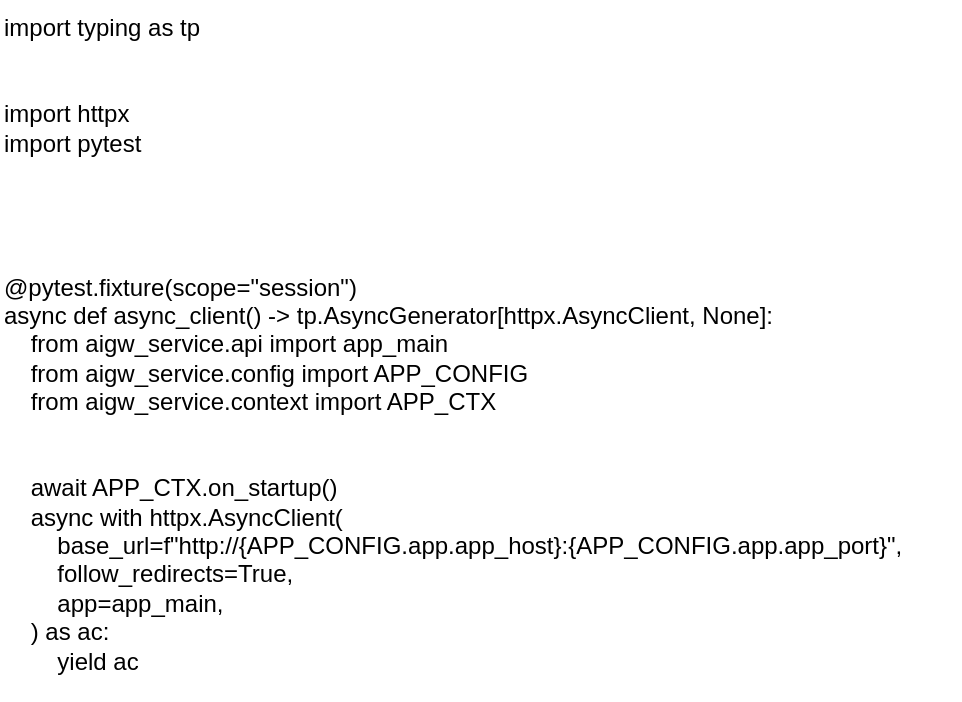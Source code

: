 <mxfile version="27.2.0">
  <diagram name="Страница — 1" id="WULPb32uHRo-QUS4CWuH">
    <mxGraphModel dx="1372" dy="743" grid="1" gridSize="10" guides="1" tooltips="1" connect="1" arrows="1" fold="1" page="1" pageScale="1" pageWidth="3300" pageHeight="4681" math="0" shadow="0">
      <root>
        <mxCell id="0" />
        <mxCell id="1" parent="0" />
        <UserObject label="import typing as tp&#xa;&#xa;&#xa;import httpx&#xa;import pytest&#xa;&#xa;&#xa;&#xa;&#xa;@pytest.fixture(scope=&quot;session&quot;)&#xa;async def async_client() -&gt; tp.AsyncGenerator[httpx.AsyncClient, None]:&#xa;    from aigw_service.api import app_main&#xa;    from aigw_service.config import APP_CONFIG&#xa;    from aigw_service.context import APP_CTX&#xa;&#xa;&#xa;    await APP_CTX.on_startup()&#xa;    async with httpx.AsyncClient(&#xa;        base_url=f&quot;http://{APP_CONFIG.app.app_host}:{APP_CONFIG.app.app_port}&quot;,&#xa;        follow_redirects=True,&#xa;        app=app_main,&#xa;    ) as ac:&#xa;        yield ac" link="import typing as tp&#xa;&#xa;&#xa;import httpx&#xa;import pytest&#xa;&#xa;&#xa;&#xa;&#xa;@pytest.fixture(scope=&quot;session&quot;)&#xa;async def async_client() -&gt; tp.AsyncGenerator[httpx.AsyncClient, None]:&#xa;    from aigw_service.api import app_main&#xa;    from aigw_service.config import APP_CONFIG&#xa;    from aigw_service.context import APP_CTX&#xa;&#xa;&#xa;    await APP_CTX.on_startup()&#xa;    async with httpx.AsyncClient(&#xa;        base_url=f&quot;http://{APP_CONFIG.app.app_host}:{APP_CONFIG.app.app_port}&quot;,&#xa;        follow_redirects=True,&#xa;        app=app_main,&#xa;    ) as ac:&#xa;        yield ac" id="SYt-TXJ_Hw24SwqiqHZK-30">
          <mxCell style="text;whiteSpace=wrap;" vertex="1" parent="1">
            <mxGeometry x="470" y="150" width="480" height="350" as="geometry" />
          </mxCell>
        </UserObject>
      </root>
    </mxGraphModel>
  </diagram>
</mxfile>
